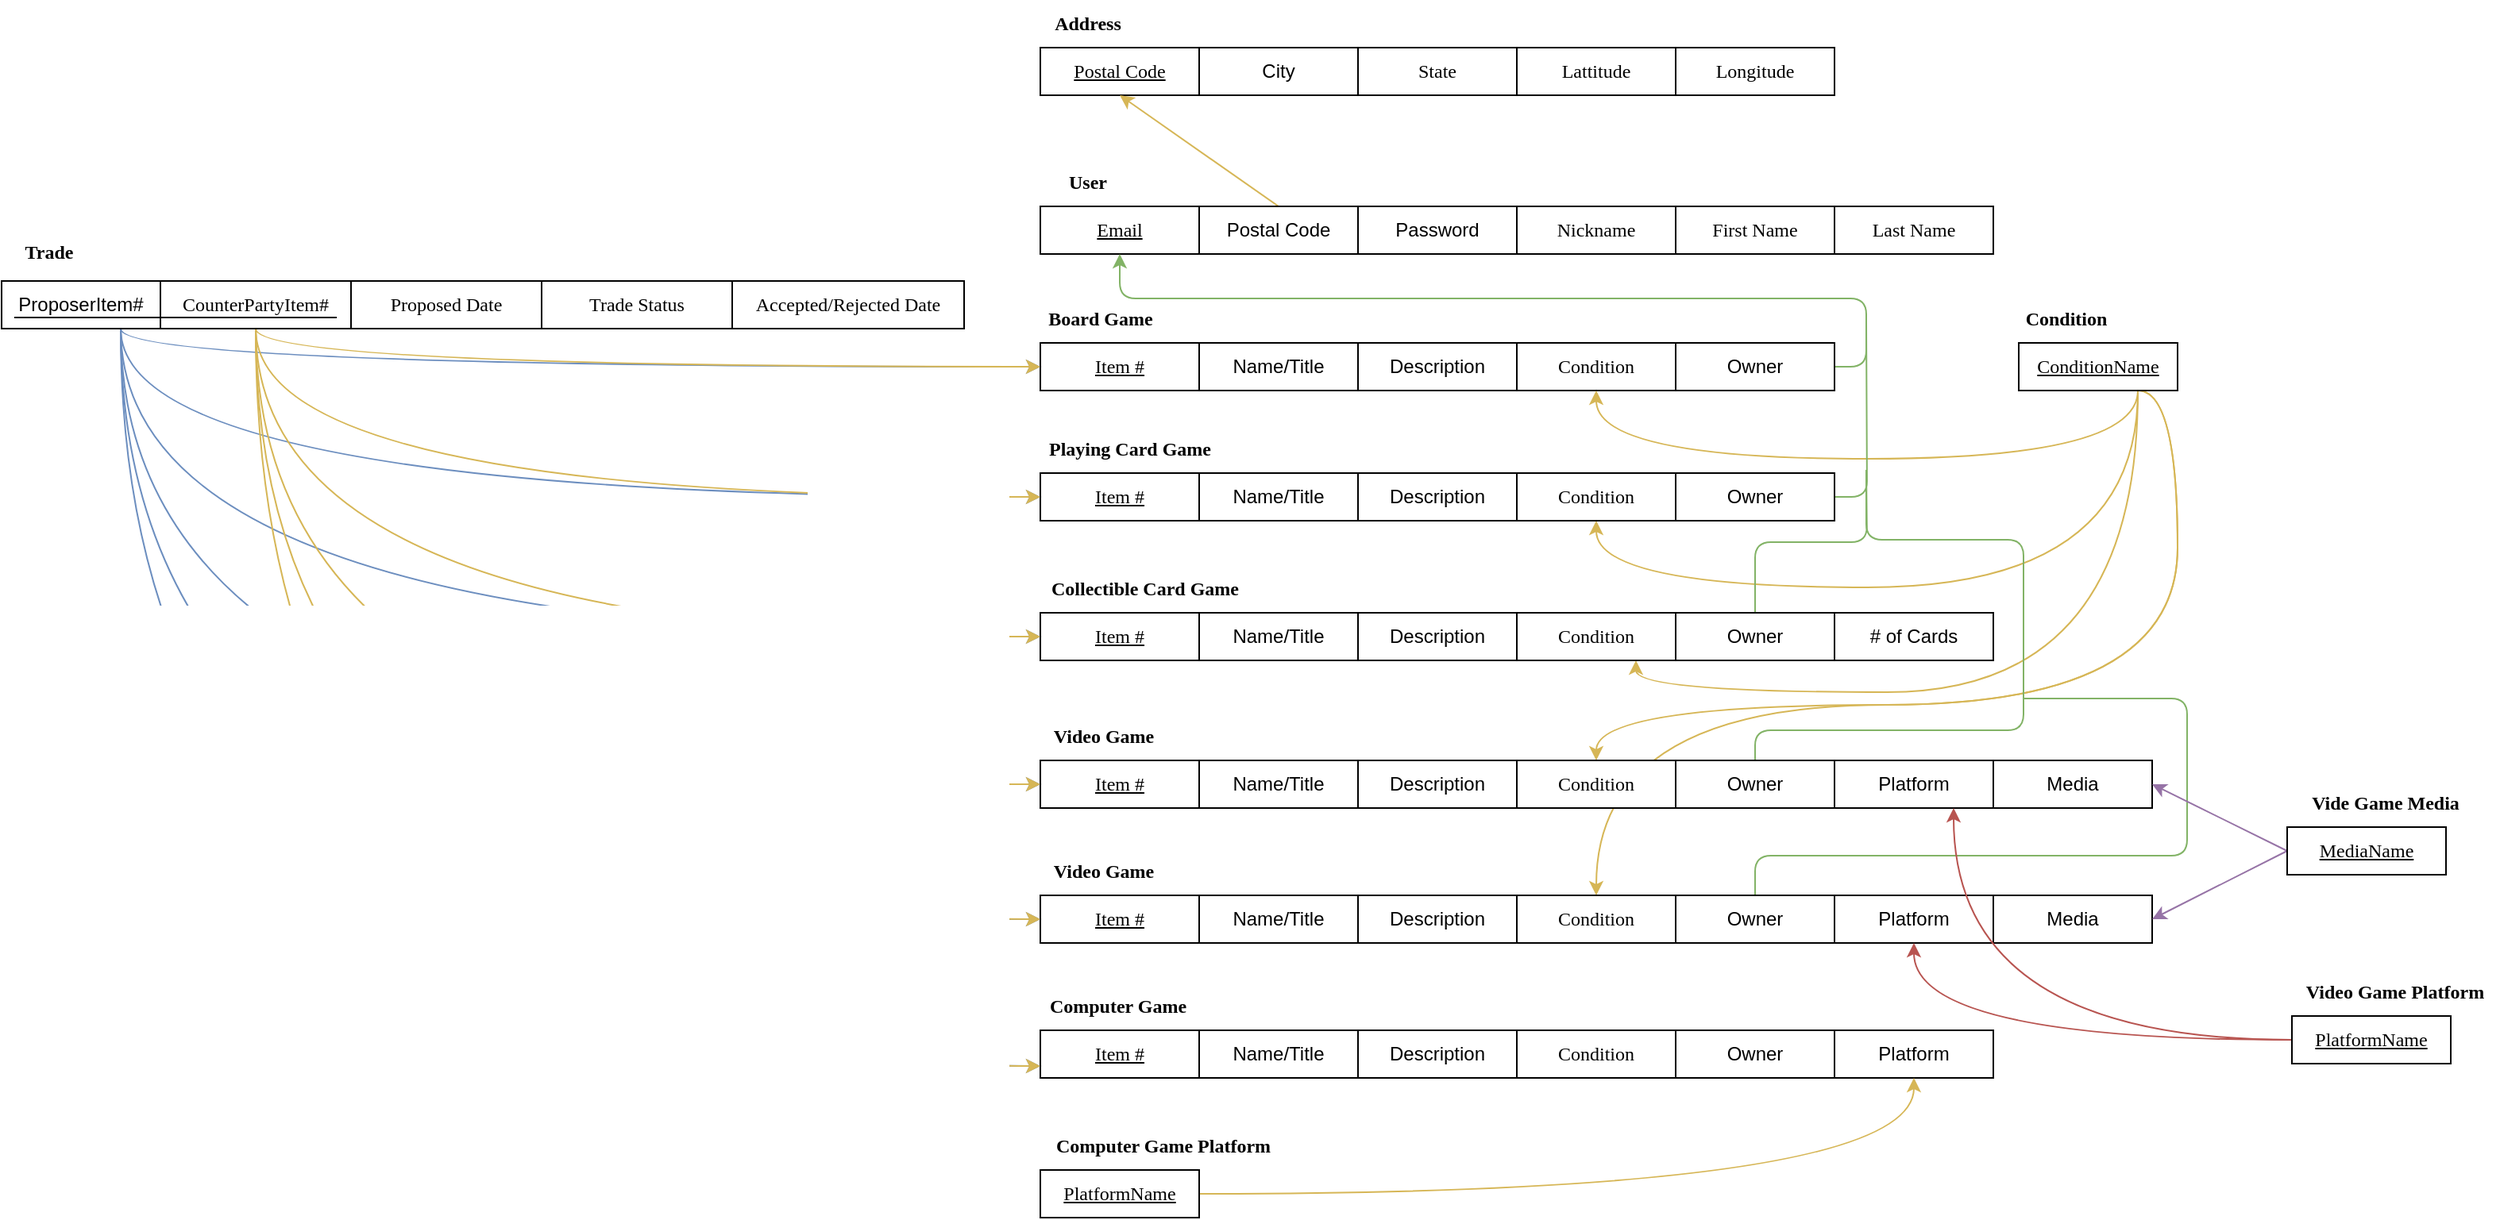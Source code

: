 <mxfile version="19.0.3" type="device"><diagram id="5TQgsIjVeaRT8SETob6B" name="Page-1"><mxGraphModel dx="4655" dy="2143" grid="0" gridSize="10" guides="1" tooltips="1" connect="1" arrows="1" fold="1" page="1" pageScale="1" pageWidth="1100" pageHeight="850" math="0" shadow="0"><root><mxCell id="0"/><mxCell id="1" parent="0"/><mxCell id="jfzJJV8rDqZRPOIPBWc9-1" value="&lt;u&gt;&lt;font face=&quot;Comic Sans MS&quot;&gt;Postal Code&lt;/font&gt;&lt;/u&gt;" style="rounded=0;whiteSpace=wrap;html=1;" parent="1" vertex="1"><mxGeometry x="-192" y="64" width="100" height="30" as="geometry"/></mxCell><mxCell id="jfzJJV8rDqZRPOIPBWc9-2" value="City" style="rounded=0;whiteSpace=wrap;html=1;" parent="1" vertex="1"><mxGeometry x="-92" y="64" width="100" height="30" as="geometry"/></mxCell><mxCell id="jfzJJV8rDqZRPOIPBWc9-3" value="&lt;font face=&quot;Comic Sans MS&quot;&gt;State&lt;/font&gt;" style="rounded=0;whiteSpace=wrap;html=1;" parent="1" vertex="1"><mxGeometry x="8" y="64" width="100" height="30" as="geometry"/></mxCell><mxCell id="jfzJJV8rDqZRPOIPBWc9-4" value="&lt;font face=&quot;Comic Sans MS&quot;&gt;Lattitude&lt;/font&gt;" style="rounded=0;whiteSpace=wrap;html=1;" parent="1" vertex="1"><mxGeometry x="108" y="64" width="100" height="30" as="geometry"/></mxCell><mxCell id="jfzJJV8rDqZRPOIPBWc9-5" value="&lt;font face=&quot;Comic Sans MS&quot;&gt;Longitude&lt;/font&gt;" style="rounded=0;whiteSpace=wrap;html=1;" parent="1" vertex="1"><mxGeometry x="208" y="64" width="100" height="30" as="geometry"/></mxCell><mxCell id="jfzJJV8rDqZRPOIPBWc9-6" value="&lt;font face=&quot;Comic Sans MS&quot;&gt;&lt;b&gt;Address&lt;/b&gt;&lt;/font&gt;" style="text;html=1;strokeColor=none;fillColor=none;align=center;verticalAlign=middle;whiteSpace=wrap;rounded=0;" parent="1" vertex="1"><mxGeometry x="-192" y="34" width="60" height="30" as="geometry"/></mxCell><mxCell id="jfzJJV8rDqZRPOIPBWc9-7" value="&lt;u&gt;&lt;font face=&quot;Comic Sans MS&quot;&gt;Email&lt;/font&gt;&lt;/u&gt;" style="rounded=0;whiteSpace=wrap;html=1;" parent="1" vertex="1"><mxGeometry x="-192" y="164" width="100" height="30" as="geometry"/></mxCell><mxCell id="jfzJJV8rDqZRPOIPBWc9-8" value="Password" style="rounded=0;whiteSpace=wrap;html=1;" parent="1" vertex="1"><mxGeometry x="8" y="164" width="100" height="30" as="geometry"/></mxCell><mxCell id="jfzJJV8rDqZRPOIPBWc9-9" value="&lt;font face=&quot;Comic Sans MS&quot;&gt;Nickname&lt;/font&gt;" style="rounded=0;whiteSpace=wrap;html=1;" parent="1" vertex="1"><mxGeometry x="108" y="164" width="100" height="30" as="geometry"/></mxCell><mxCell id="jfzJJV8rDqZRPOIPBWc9-10" value="&lt;font face=&quot;Comic Sans MS&quot;&gt;First Name&lt;/font&gt;" style="rounded=0;whiteSpace=wrap;html=1;" parent="1" vertex="1"><mxGeometry x="208" y="164" width="100" height="30" as="geometry"/></mxCell><mxCell id="jfzJJV8rDqZRPOIPBWc9-11" value="&lt;font face=&quot;Comic Sans MS&quot;&gt;Last Name&lt;/font&gt;" style="rounded=0;whiteSpace=wrap;html=1;" parent="1" vertex="1"><mxGeometry x="308" y="164" width="100" height="30" as="geometry"/></mxCell><mxCell id="jfzJJV8rDqZRPOIPBWc9-12" value="&lt;font face=&quot;Comic Sans MS&quot;&gt;&lt;b&gt;User&lt;/b&gt;&lt;/font&gt;" style="text;html=1;strokeColor=none;fillColor=none;align=center;verticalAlign=middle;whiteSpace=wrap;rounded=0;" parent="1" vertex="1"><mxGeometry x="-192" y="134" width="60" height="30" as="geometry"/></mxCell><mxCell id="jfzJJV8rDqZRPOIPBWc9-20" style="orthogonalLoop=1;jettySize=auto;html=1;exitX=0.5;exitY=0;exitDx=0;exitDy=0;entryX=0.5;entryY=1;entryDx=0;entryDy=0;fontFamily=Comic Sans MS;fillColor=#fff2cc;strokeColor=#d6b656;" parent="1" source="jfzJJV8rDqZRPOIPBWc9-19" target="jfzJJV8rDqZRPOIPBWc9-1" edge="1"><mxGeometry relative="1" as="geometry"/></mxCell><mxCell id="jfzJJV8rDqZRPOIPBWc9-19" value="Postal Code" style="rounded=0;whiteSpace=wrap;html=1;" parent="1" vertex="1"><mxGeometry x="-92" y="164" width="100" height="30" as="geometry"/></mxCell><mxCell id="jfzJJV8rDqZRPOIPBWc9-21" value="&lt;u&gt;&lt;font face=&quot;Comic Sans MS&quot;&gt;Item #&lt;/font&gt;&lt;/u&gt;" style="rounded=0;whiteSpace=wrap;html=1;" parent="1" vertex="1"><mxGeometry x="-192" y="250" width="100" height="30" as="geometry"/></mxCell><mxCell id="jfzJJV8rDqZRPOIPBWc9-22" value="Description" style="rounded=0;whiteSpace=wrap;html=1;" parent="1" vertex="1"><mxGeometry x="8" y="250" width="100" height="30" as="geometry"/></mxCell><mxCell id="jfzJJV8rDqZRPOIPBWc9-23" value="&lt;font face=&quot;Comic Sans MS&quot;&gt;Condition&lt;/font&gt;" style="rounded=0;whiteSpace=wrap;html=1;" parent="1" vertex="1"><mxGeometry x="108" y="250" width="100" height="30" as="geometry"/></mxCell><mxCell id="jfzJJV8rDqZRPOIPBWc9-145" style="edgeStyle=orthogonalEdgeStyle;orthogonalLoop=1;jettySize=auto;html=1;exitX=1;exitY=0.5;exitDx=0;exitDy=0;entryX=0.5;entryY=1;entryDx=0;entryDy=0;fontFamily=Comic Sans MS;fillColor=#d5e8d4;strokeColor=#82b366;" parent="1" source="jfzJJV8rDqZRPOIPBWc9-24" target="jfzJJV8rDqZRPOIPBWc9-7" edge="1"><mxGeometry relative="1" as="geometry"/></mxCell><mxCell id="jfzJJV8rDqZRPOIPBWc9-24" value="Owner" style="rounded=0;whiteSpace=wrap;html=1;" parent="1" vertex="1"><mxGeometry x="208" y="250" width="100" height="30" as="geometry"/></mxCell><mxCell id="jfzJJV8rDqZRPOIPBWc9-26" value="&lt;font face=&quot;Comic Sans MS&quot;&gt;&lt;b&gt;Board Game&lt;/b&gt;&lt;/font&gt;" style="text;html=1;strokeColor=none;fillColor=none;align=center;verticalAlign=middle;whiteSpace=wrap;rounded=0;" parent="1" vertex="1"><mxGeometry x="-192" y="220" width="76" height="30" as="geometry"/></mxCell><mxCell id="jfzJJV8rDqZRPOIPBWc9-27" value="Name/Title" style="rounded=0;whiteSpace=wrap;html=1;" parent="1" vertex="1"><mxGeometry x="-92" y="250" width="100" height="30" as="geometry"/></mxCell><mxCell id="jfzJJV8rDqZRPOIPBWc9-108" style="edgeStyle=orthogonalEdgeStyle;curved=1;orthogonalLoop=1;jettySize=auto;html=1;exitX=0.75;exitY=1;exitDx=0;exitDy=0;entryX=0.5;entryY=1;entryDx=0;entryDy=0;fontFamily=Comic Sans MS;fillColor=#fff2cc;strokeColor=#d6b656;" parent="1" source="jfzJJV8rDqZRPOIPBWc9-28" target="jfzJJV8rDqZRPOIPBWc9-23" edge="1"><mxGeometry relative="1" as="geometry"><Array as="points"><mxPoint x="499" y="323"/><mxPoint x="158" y="323"/></Array></mxGeometry></mxCell><mxCell id="jfzJJV8rDqZRPOIPBWc9-109" style="edgeStyle=orthogonalEdgeStyle;curved=1;orthogonalLoop=1;jettySize=auto;html=1;exitX=0.75;exitY=1;exitDx=0;exitDy=0;entryX=0.5;entryY=1;entryDx=0;entryDy=0;fontFamily=Comic Sans MS;fillColor=#fff2cc;strokeColor=#d6b656;" parent="1" source="jfzJJV8rDqZRPOIPBWc9-28" target="jfzJJV8rDqZRPOIPBWc9-43" edge="1"><mxGeometry relative="1" as="geometry"><Array as="points"><mxPoint x="499" y="404"/><mxPoint x="158" y="404"/></Array></mxGeometry></mxCell><mxCell id="jfzJJV8rDqZRPOIPBWc9-110" style="edgeStyle=orthogonalEdgeStyle;curved=1;orthogonalLoop=1;jettySize=auto;html=1;exitX=0.75;exitY=1;exitDx=0;exitDy=0;entryX=0.75;entryY=1;entryDx=0;entryDy=0;fontFamily=Comic Sans MS;fillColor=#fff2cc;strokeColor=#d6b656;" parent="1" source="jfzJJV8rDqZRPOIPBWc9-28" target="jfzJJV8rDqZRPOIPBWc9-49" edge="1"><mxGeometry relative="1" as="geometry"/></mxCell><mxCell id="jfzJJV8rDqZRPOIPBWc9-111" style="edgeStyle=orthogonalEdgeStyle;curved=1;orthogonalLoop=1;jettySize=auto;html=1;exitX=0.75;exitY=1;exitDx=0;exitDy=0;entryX=0.5;entryY=0;entryDx=0;entryDy=0;fontFamily=Comic Sans MS;fillColor=#fff2cc;strokeColor=#d6b656;" parent="1" source="jfzJJV8rDqZRPOIPBWc9-28" target="jfzJJV8rDqZRPOIPBWc9-59" edge="1"><mxGeometry relative="1" as="geometry"><Array as="points"><mxPoint x="524" y="280"/><mxPoint x="524" y="478"/><mxPoint x="158" y="478"/></Array></mxGeometry></mxCell><mxCell id="jfzJJV8rDqZRPOIPBWc9-113" style="edgeStyle=orthogonalEdgeStyle;curved=1;orthogonalLoop=1;jettySize=auto;html=1;exitX=0.75;exitY=1;exitDx=0;exitDy=0;entryX=0.5;entryY=0;entryDx=0;entryDy=0;fontFamily=Comic Sans MS;fillColor=#fff2cc;strokeColor=#d6b656;" parent="1" source="jfzJJV8rDqZRPOIPBWc9-28" target="jfzJJV8rDqZRPOIPBWc9-68" edge="1"><mxGeometry relative="1" as="geometry"><Array as="points"><mxPoint x="524" y="280"/><mxPoint x="524" y="478"/><mxPoint x="158" y="478"/></Array></mxGeometry></mxCell><mxCell id="jfzJJV8rDqZRPOIPBWc9-28" value="&lt;u&gt;&lt;font face=&quot;Comic Sans MS&quot;&gt;ConditionName&lt;/font&gt;&lt;/u&gt;" style="rounded=0;whiteSpace=wrap;html=1;" parent="1" vertex="1"><mxGeometry x="424" y="250" width="100" height="30" as="geometry"/></mxCell><mxCell id="jfzJJV8rDqZRPOIPBWc9-33" value="&lt;font face=&quot;Comic Sans MS&quot;&gt;&lt;b&gt;Condition&lt;/b&gt;&lt;/font&gt;" style="text;html=1;strokeColor=none;fillColor=none;align=center;verticalAlign=middle;whiteSpace=wrap;rounded=0;" parent="1" vertex="1"><mxGeometry x="424" y="220" width="60" height="30" as="geometry"/></mxCell><mxCell id="jfzJJV8rDqZRPOIPBWc9-41" value="&lt;u&gt;&lt;font face=&quot;Comic Sans MS&quot;&gt;Item #&lt;/font&gt;&lt;/u&gt;" style="rounded=0;whiteSpace=wrap;html=1;" parent="1" vertex="1"><mxGeometry x="-192" y="332" width="100" height="30" as="geometry"/></mxCell><mxCell id="jfzJJV8rDqZRPOIPBWc9-42" value="Description" style="rounded=0;whiteSpace=wrap;html=1;" parent="1" vertex="1"><mxGeometry x="8" y="332" width="100" height="30" as="geometry"/></mxCell><mxCell id="jfzJJV8rDqZRPOIPBWc9-43" value="&lt;font face=&quot;Comic Sans MS&quot;&gt;Condition&lt;/font&gt;" style="rounded=0;whiteSpace=wrap;html=1;" parent="1" vertex="1"><mxGeometry x="108" y="332" width="100" height="30" as="geometry"/></mxCell><mxCell id="jfzJJV8rDqZRPOIPBWc9-146" style="edgeStyle=orthogonalEdgeStyle;orthogonalLoop=1;jettySize=auto;html=1;exitX=1;exitY=0.5;exitDx=0;exitDy=0;fontFamily=Comic Sans MS;strokeColor=none;endArrow=none;endFill=0;" parent="1" source="jfzJJV8rDqZRPOIPBWc9-44" edge="1"><mxGeometry relative="1" as="geometry"><mxPoint x="328" y="231" as="targetPoint"/></mxGeometry></mxCell><mxCell id="jfzJJV8rDqZRPOIPBWc9-147" style="edgeStyle=orthogonalEdgeStyle;orthogonalLoop=1;jettySize=auto;html=1;exitX=1;exitY=0.5;exitDx=0;exitDy=0;fontFamily=Comic Sans MS;endArrow=none;endFill=0;fillColor=#d5e8d4;strokeColor=#82b366;" parent="1" source="jfzJJV8rDqZRPOIPBWc9-44" edge="1"><mxGeometry relative="1" as="geometry"><mxPoint x="328" y="236" as="targetPoint"/></mxGeometry></mxCell><mxCell id="jfzJJV8rDqZRPOIPBWc9-44" value="Owner" style="rounded=0;whiteSpace=wrap;html=1;" parent="1" vertex="1"><mxGeometry x="208" y="332" width="100" height="30" as="geometry"/></mxCell><mxCell id="jfzJJV8rDqZRPOIPBWc9-45" value="&lt;font face=&quot;Comic Sans MS&quot;&gt;&lt;b&gt;Playing Card Game&lt;/b&gt;&lt;/font&gt;" style="text;html=1;strokeColor=none;fillColor=none;align=center;verticalAlign=middle;whiteSpace=wrap;rounded=0;" parent="1" vertex="1"><mxGeometry x="-192" y="302" width="113" height="30" as="geometry"/></mxCell><mxCell id="jfzJJV8rDqZRPOIPBWc9-46" value="Name/Title" style="rounded=0;whiteSpace=wrap;html=1;" parent="1" vertex="1"><mxGeometry x="-92" y="332" width="100" height="30" as="geometry"/></mxCell><mxCell id="jfzJJV8rDqZRPOIPBWc9-47" value="&lt;u&gt;&lt;font face=&quot;Comic Sans MS&quot;&gt;Item #&lt;/font&gt;&lt;/u&gt;" style="rounded=0;whiteSpace=wrap;html=1;" parent="1" vertex="1"><mxGeometry x="-192" y="420" width="100" height="30" as="geometry"/></mxCell><mxCell id="jfzJJV8rDqZRPOIPBWc9-48" value="Description" style="rounded=0;whiteSpace=wrap;html=1;" parent="1" vertex="1"><mxGeometry x="8" y="420" width="100" height="30" as="geometry"/></mxCell><mxCell id="jfzJJV8rDqZRPOIPBWc9-49" value="&lt;font face=&quot;Comic Sans MS&quot;&gt;Condition&lt;/font&gt;" style="rounded=0;whiteSpace=wrap;html=1;" parent="1" vertex="1"><mxGeometry x="108" y="420" width="100" height="30" as="geometry"/></mxCell><mxCell id="jfzJJV8rDqZRPOIPBWc9-148" style="edgeStyle=orthogonalEdgeStyle;orthogonalLoop=1;jettySize=auto;html=1;exitX=0.5;exitY=0;exitDx=0;exitDy=0;fontFamily=Comic Sans MS;endArrow=none;endFill=0;fillColor=#d5e8d4;strokeColor=#82b366;" parent="1" source="jfzJJV8rDqZRPOIPBWc9-50" edge="1"><mxGeometry relative="1" as="geometry"><mxPoint x="328" y="330" as="targetPoint"/></mxGeometry></mxCell><mxCell id="jfzJJV8rDqZRPOIPBWc9-50" value="Owner" style="rounded=0;whiteSpace=wrap;html=1;" parent="1" vertex="1"><mxGeometry x="208" y="420" width="100" height="30" as="geometry"/></mxCell><mxCell id="jfzJJV8rDqZRPOIPBWc9-51" value="&lt;font face=&quot;Comic Sans MS&quot;&gt;&lt;b&gt;Collectible Card Game&lt;/b&gt;&lt;/font&gt;" style="text;html=1;strokeColor=none;fillColor=none;align=center;verticalAlign=middle;whiteSpace=wrap;rounded=0;" parent="1" vertex="1"><mxGeometry x="-192" y="390" width="132" height="30" as="geometry"/></mxCell><mxCell id="jfzJJV8rDqZRPOIPBWc9-52" value="Name/Title" style="rounded=0;whiteSpace=wrap;html=1;" parent="1" vertex="1"><mxGeometry x="-92" y="420" width="100" height="30" as="geometry"/></mxCell><mxCell id="jfzJJV8rDqZRPOIPBWc9-53" value="# of Cards" style="rounded=0;whiteSpace=wrap;html=1;" parent="1" vertex="1"><mxGeometry x="308" y="420" width="100" height="30" as="geometry"/></mxCell><mxCell id="jfzJJV8rDqZRPOIPBWc9-57" value="&lt;u&gt;&lt;font face=&quot;Comic Sans MS&quot;&gt;Item #&lt;/font&gt;&lt;/u&gt;" style="rounded=0;whiteSpace=wrap;html=1;" parent="1" vertex="1"><mxGeometry x="-192" y="513" width="100" height="30" as="geometry"/></mxCell><mxCell id="jfzJJV8rDqZRPOIPBWc9-58" value="Description" style="rounded=0;whiteSpace=wrap;html=1;" parent="1" vertex="1"><mxGeometry x="8" y="513" width="100" height="30" as="geometry"/></mxCell><mxCell id="jfzJJV8rDqZRPOIPBWc9-59" value="&lt;font face=&quot;Comic Sans MS&quot;&gt;Condition&lt;/font&gt;" style="rounded=0;whiteSpace=wrap;html=1;" parent="1" vertex="1"><mxGeometry x="108" y="513" width="100" height="30" as="geometry"/></mxCell><mxCell id="jfzJJV8rDqZRPOIPBWc9-149" style="edgeStyle=orthogonalEdgeStyle;orthogonalLoop=1;jettySize=auto;html=1;exitX=0.5;exitY=0;exitDx=0;exitDy=0;fontFamily=Comic Sans MS;endArrow=none;endFill=0;fillColor=#d5e8d4;strokeColor=#82b366;" parent="1" source="jfzJJV8rDqZRPOIPBWc9-60" edge="1"><mxGeometry relative="1" as="geometry"><mxPoint x="328" y="330" as="targetPoint"/><Array as="points"><mxPoint x="258" y="494"/><mxPoint x="427" y="494"/><mxPoint x="427" y="374"/><mxPoint x="328" y="374"/></Array></mxGeometry></mxCell><mxCell id="jfzJJV8rDqZRPOIPBWc9-60" value="Owner" style="rounded=0;whiteSpace=wrap;html=1;" parent="1" vertex="1"><mxGeometry x="208" y="513" width="100" height="30" as="geometry"/></mxCell><mxCell id="jfzJJV8rDqZRPOIPBWc9-61" value="&lt;font face=&quot;Comic Sans MS&quot;&gt;&lt;b&gt;Video Game&lt;/b&gt;&lt;/font&gt;" style="text;html=1;strokeColor=none;fillColor=none;align=center;verticalAlign=middle;whiteSpace=wrap;rounded=0;" parent="1" vertex="1"><mxGeometry x="-192" y="483" width="80" height="30" as="geometry"/></mxCell><mxCell id="jfzJJV8rDqZRPOIPBWc9-62" value="Name/Title" style="rounded=0;whiteSpace=wrap;html=1;" parent="1" vertex="1"><mxGeometry x="-92" y="513" width="100" height="30" as="geometry"/></mxCell><mxCell id="jfzJJV8rDqZRPOIPBWc9-63" value="Platform" style="rounded=0;whiteSpace=wrap;html=1;" parent="1" vertex="1"><mxGeometry x="308" y="513" width="100" height="30" as="geometry"/></mxCell><mxCell id="jfzJJV8rDqZRPOIPBWc9-65" value="Media" style="rounded=0;whiteSpace=wrap;html=1;" parent="1" vertex="1"><mxGeometry x="408" y="513" width="100" height="30" as="geometry"/></mxCell><mxCell id="jfzJJV8rDqZRPOIPBWc9-66" value="&lt;u&gt;&lt;font face=&quot;Comic Sans MS&quot;&gt;Item #&lt;/font&gt;&lt;/u&gt;" style="rounded=0;whiteSpace=wrap;html=1;" parent="1" vertex="1"><mxGeometry x="-192" y="598" width="100" height="30" as="geometry"/></mxCell><mxCell id="jfzJJV8rDqZRPOIPBWc9-67" value="Description" style="rounded=0;whiteSpace=wrap;html=1;" parent="1" vertex="1"><mxGeometry x="8" y="598" width="100" height="30" as="geometry"/></mxCell><mxCell id="jfzJJV8rDqZRPOIPBWc9-68" value="&lt;font face=&quot;Comic Sans MS&quot;&gt;Condition&lt;/font&gt;" style="rounded=0;whiteSpace=wrap;html=1;" parent="1" vertex="1"><mxGeometry x="108" y="598" width="100" height="30" as="geometry"/></mxCell><mxCell id="jfzJJV8rDqZRPOIPBWc9-150" style="edgeStyle=orthogonalEdgeStyle;orthogonalLoop=1;jettySize=auto;html=1;exitX=0.5;exitY=0;exitDx=0;exitDy=0;fontFamily=Comic Sans MS;endArrow=none;endFill=0;fillColor=#d5e8d4;strokeColor=#82b366;" parent="1" source="jfzJJV8rDqZRPOIPBWc9-69" edge="1"><mxGeometry relative="1" as="geometry"><mxPoint x="427" y="474" as="targetPoint"/><Array as="points"><mxPoint x="258" y="573"/><mxPoint x="530" y="573"/><mxPoint x="530" y="474"/></Array></mxGeometry></mxCell><mxCell id="jfzJJV8rDqZRPOIPBWc9-69" value="Owner" style="rounded=0;whiteSpace=wrap;html=1;" parent="1" vertex="1"><mxGeometry x="208" y="598" width="100" height="30" as="geometry"/></mxCell><mxCell id="jfzJJV8rDqZRPOIPBWc9-70" value="&lt;font face=&quot;Comic Sans MS&quot;&gt;&lt;b&gt;Video Game&lt;/b&gt;&lt;/font&gt;" style="text;html=1;strokeColor=none;fillColor=none;align=center;verticalAlign=middle;whiteSpace=wrap;rounded=0;" parent="1" vertex="1"><mxGeometry x="-192" y="568" width="80" height="30" as="geometry"/></mxCell><mxCell id="jfzJJV8rDqZRPOIPBWc9-71" value="Name/Title" style="rounded=0;whiteSpace=wrap;html=1;" parent="1" vertex="1"><mxGeometry x="-92" y="598" width="100" height="30" as="geometry"/></mxCell><mxCell id="jfzJJV8rDqZRPOIPBWc9-72" value="Platform" style="rounded=0;whiteSpace=wrap;html=1;" parent="1" vertex="1"><mxGeometry x="308" y="598" width="100" height="30" as="geometry"/></mxCell><mxCell id="jfzJJV8rDqZRPOIPBWc9-73" value="Media" style="rounded=0;whiteSpace=wrap;html=1;" parent="1" vertex="1"><mxGeometry x="408" y="598" width="100" height="30" as="geometry"/></mxCell><mxCell id="jfzJJV8rDqZRPOIPBWc9-82" style="orthogonalLoop=1;jettySize=auto;html=1;exitX=0;exitY=0.5;exitDx=0;exitDy=0;fontFamily=Comic Sans MS;entryX=0.75;entryY=1;entryDx=0;entryDy=0;edgeStyle=orthogonalEdgeStyle;curved=1;fillColor=#f8cecc;strokeColor=#b85450;" parent="1" source="jfzJJV8rDqZRPOIPBWc9-80" target="jfzJJV8rDqZRPOIPBWc9-63" edge="1"><mxGeometry relative="1" as="geometry"/></mxCell><mxCell id="jfzJJV8rDqZRPOIPBWc9-83" style="edgeStyle=orthogonalEdgeStyle;curved=1;orthogonalLoop=1;jettySize=auto;html=1;exitX=0;exitY=0.5;exitDx=0;exitDy=0;entryX=0.5;entryY=1;entryDx=0;entryDy=0;fontFamily=Comic Sans MS;fillColor=#f8cecc;strokeColor=#b85450;" parent="1" source="jfzJJV8rDqZRPOIPBWc9-80" target="jfzJJV8rDqZRPOIPBWc9-72" edge="1"><mxGeometry relative="1" as="geometry"/></mxCell><mxCell id="jfzJJV8rDqZRPOIPBWc9-80" value="&lt;u&gt;&lt;font face=&quot;Comic Sans MS&quot;&gt;PlatformName&lt;/font&gt;&lt;/u&gt;" style="rounded=0;whiteSpace=wrap;html=1;" parent="1" vertex="1"><mxGeometry x="596" y="674" width="100" height="30" as="geometry"/></mxCell><mxCell id="jfzJJV8rDqZRPOIPBWc9-81" value="&lt;font face=&quot;Comic Sans MS&quot;&gt;&lt;b&gt;Video Game Platform&lt;/b&gt;&lt;/font&gt;" style="text;html=1;strokeColor=none;fillColor=none;align=center;verticalAlign=middle;whiteSpace=wrap;rounded=0;" parent="1" vertex="1"><mxGeometry x="596" y="644" width="130" height="30" as="geometry"/></mxCell><mxCell id="jfzJJV8rDqZRPOIPBWc9-87" style="orthogonalLoop=1;jettySize=auto;html=1;exitX=0;exitY=0.5;exitDx=0;exitDy=0;entryX=1;entryY=0.5;entryDx=0;entryDy=0;fontFamily=Comic Sans MS;rounded=0;fillColor=#e1d5e7;strokeColor=#9673a6;" parent="1" source="jfzJJV8rDqZRPOIPBWc9-85" target="jfzJJV8rDqZRPOIPBWc9-65" edge="1"><mxGeometry relative="1" as="geometry"/></mxCell><mxCell id="jfzJJV8rDqZRPOIPBWc9-88" style="rounded=0;orthogonalLoop=1;jettySize=auto;html=1;entryX=1;entryY=0.5;entryDx=0;entryDy=0;fontFamily=Comic Sans MS;fillColor=#e1d5e7;strokeColor=#9673a6;exitX=0;exitY=0.5;exitDx=0;exitDy=0;" parent="1" source="jfzJJV8rDqZRPOIPBWc9-85" target="jfzJJV8rDqZRPOIPBWc9-73" edge="1"><mxGeometry relative="1" as="geometry"><mxPoint x="633" y="528" as="sourcePoint"/></mxGeometry></mxCell><mxCell id="jfzJJV8rDqZRPOIPBWc9-85" value="&lt;u&gt;&lt;font face=&quot;Comic Sans MS&quot;&gt;MediaName&lt;/font&gt;&lt;/u&gt;" style="rounded=0;whiteSpace=wrap;html=1;" parent="1" vertex="1"><mxGeometry x="593" y="555" width="100" height="30" as="geometry"/></mxCell><mxCell id="jfzJJV8rDqZRPOIPBWc9-86" value="&lt;font face=&quot;Comic Sans MS&quot;&gt;&lt;b&gt;Vide Game Media&lt;/b&gt;&lt;/font&gt;" style="text;html=1;strokeColor=none;fillColor=none;align=center;verticalAlign=middle;whiteSpace=wrap;rounded=0;" parent="1" vertex="1"><mxGeometry x="593" y="525" width="124" height="30" as="geometry"/></mxCell><mxCell id="jfzJJV8rDqZRPOIPBWc9-97" value="&lt;u&gt;&lt;font face=&quot;Comic Sans MS&quot;&gt;Item #&lt;/font&gt;&lt;/u&gt;" style="rounded=0;whiteSpace=wrap;html=1;" parent="1" vertex="1"><mxGeometry x="-192" y="683" width="100" height="30" as="geometry"/></mxCell><mxCell id="jfzJJV8rDqZRPOIPBWc9-98" value="Description" style="rounded=0;whiteSpace=wrap;html=1;" parent="1" vertex="1"><mxGeometry x="8" y="683" width="100" height="30" as="geometry"/></mxCell><mxCell id="jfzJJV8rDqZRPOIPBWc9-99" value="&lt;font face=&quot;Comic Sans MS&quot;&gt;Condition&lt;/font&gt;" style="rounded=0;whiteSpace=wrap;html=1;" parent="1" vertex="1"><mxGeometry x="108" y="683" width="100" height="30" as="geometry"/></mxCell><mxCell id="jfzJJV8rDqZRPOIPBWc9-100" value="Owner" style="rounded=0;whiteSpace=wrap;html=1;" parent="1" vertex="1"><mxGeometry x="208" y="683" width="100" height="30" as="geometry"/></mxCell><mxCell id="jfzJJV8rDqZRPOIPBWc9-101" value="&lt;font face=&quot;Comic Sans MS&quot;&gt;&lt;b&gt;Computer Game&lt;/b&gt;&lt;/font&gt;" style="text;html=1;strokeColor=none;fillColor=none;align=center;verticalAlign=middle;whiteSpace=wrap;rounded=0;" parent="1" vertex="1"><mxGeometry x="-192" y="653" width="98" height="30" as="geometry"/></mxCell><mxCell id="jfzJJV8rDqZRPOIPBWc9-102" value="Name/Title" style="rounded=0;whiteSpace=wrap;html=1;" parent="1" vertex="1"><mxGeometry x="-92" y="683" width="100" height="30" as="geometry"/></mxCell><mxCell id="jfzJJV8rDqZRPOIPBWc9-103" value="Platform" style="rounded=0;whiteSpace=wrap;html=1;" parent="1" vertex="1"><mxGeometry x="308" y="683" width="100" height="30" as="geometry"/></mxCell><mxCell id="jfzJJV8rDqZRPOIPBWc9-107" style="edgeStyle=orthogonalEdgeStyle;curved=1;orthogonalLoop=1;jettySize=auto;html=1;exitX=1;exitY=0.5;exitDx=0;exitDy=0;entryX=0.5;entryY=1;entryDx=0;entryDy=0;fontFamily=Comic Sans MS;fillColor=#fff2cc;strokeColor=#d6b656;" parent="1" source="jfzJJV8rDqZRPOIPBWc9-105" target="jfzJJV8rDqZRPOIPBWc9-103" edge="1"><mxGeometry relative="1" as="geometry"/></mxCell><mxCell id="jfzJJV8rDqZRPOIPBWc9-105" value="&lt;u&gt;&lt;font face=&quot;Comic Sans MS&quot;&gt;PlatformName&lt;/font&gt;&lt;/u&gt;" style="rounded=0;whiteSpace=wrap;html=1;" parent="1" vertex="1"><mxGeometry x="-192" y="771" width="100" height="30" as="geometry"/></mxCell><mxCell id="jfzJJV8rDqZRPOIPBWc9-106" value="&lt;font face=&quot;Comic Sans MS&quot;&gt;&lt;b&gt;Computer Game Platform&lt;/b&gt;&lt;/font&gt;" style="text;html=1;strokeColor=none;fillColor=none;align=center;verticalAlign=middle;whiteSpace=wrap;rounded=0;" parent="1" vertex="1"><mxGeometry x="-192" y="741" width="155" height="30" as="geometry"/></mxCell><mxCell id="jfzJJV8rDqZRPOIPBWc9-131" style="edgeStyle=orthogonalEdgeStyle;curved=1;orthogonalLoop=1;jettySize=auto;html=1;exitX=0.75;exitY=1;exitDx=0;exitDy=0;entryX=0;entryY=0.5;entryDx=0;entryDy=0;fontFamily=Comic Sans MS;fillColor=#dae8fc;strokeColor=#6c8ebf;" parent="1" source="jfzJJV8rDqZRPOIPBWc9-115" target="jfzJJV8rDqZRPOIPBWc9-41" edge="1"><mxGeometry relative="1" as="geometry"/></mxCell><mxCell id="jfzJJV8rDqZRPOIPBWc9-132" style="edgeStyle=orthogonalEdgeStyle;curved=1;orthogonalLoop=1;jettySize=auto;html=1;exitX=0.75;exitY=1;exitDx=0;exitDy=0;entryX=0;entryY=0.5;entryDx=0;entryDy=0;fontFamily=Comic Sans MS;fillColor=#dae8fc;strokeColor=#6c8ebf;" parent="1" source="jfzJJV8rDqZRPOIPBWc9-115" target="jfzJJV8rDqZRPOIPBWc9-21" edge="1"><mxGeometry relative="1" as="geometry"/></mxCell><mxCell id="jfzJJV8rDqZRPOIPBWc9-133" style="edgeStyle=orthogonalEdgeStyle;curved=1;orthogonalLoop=1;jettySize=auto;html=1;exitX=0.75;exitY=1;exitDx=0;exitDy=0;entryX=0;entryY=0.5;entryDx=0;entryDy=0;fontFamily=Comic Sans MS;fillColor=#dae8fc;strokeColor=#6c8ebf;" parent="1" source="jfzJJV8rDqZRPOIPBWc9-115" target="jfzJJV8rDqZRPOIPBWc9-47" edge="1"><mxGeometry relative="1" as="geometry"/></mxCell><mxCell id="jfzJJV8rDqZRPOIPBWc9-134" style="edgeStyle=orthogonalEdgeStyle;curved=1;orthogonalLoop=1;jettySize=auto;html=1;exitX=0.75;exitY=1;exitDx=0;exitDy=0;entryX=0;entryY=0.5;entryDx=0;entryDy=0;fontFamily=Comic Sans MS;fillColor=#dae8fc;strokeColor=#6c8ebf;" parent="1" source="jfzJJV8rDqZRPOIPBWc9-115" target="jfzJJV8rDqZRPOIPBWc9-57" edge="1"><mxGeometry relative="1" as="geometry"/></mxCell><mxCell id="jfzJJV8rDqZRPOIPBWc9-135" style="edgeStyle=orthogonalEdgeStyle;curved=1;orthogonalLoop=1;jettySize=auto;html=1;exitX=0.75;exitY=1;exitDx=0;exitDy=0;entryX=0;entryY=0.5;entryDx=0;entryDy=0;fontFamily=Comic Sans MS;fillColor=#dae8fc;strokeColor=#6c8ebf;" parent="1" source="jfzJJV8rDqZRPOIPBWc9-115" target="jfzJJV8rDqZRPOIPBWc9-66" edge="1"><mxGeometry relative="1" as="geometry"/></mxCell><mxCell id="jfzJJV8rDqZRPOIPBWc9-136" style="edgeStyle=orthogonalEdgeStyle;curved=1;orthogonalLoop=1;jettySize=auto;html=1;exitX=0.75;exitY=1;exitDx=0;exitDy=0;entryX=0;entryY=0.75;entryDx=0;entryDy=0;fontFamily=Comic Sans MS;fillColor=#dae8fc;strokeColor=#6c8ebf;" parent="1" source="jfzJJV8rDqZRPOIPBWc9-115" target="jfzJJV8rDqZRPOIPBWc9-97" edge="1"><mxGeometry relative="1" as="geometry"/></mxCell><mxCell id="jfzJJV8rDqZRPOIPBWc9-137" style="edgeStyle=orthogonalEdgeStyle;curved=1;orthogonalLoop=1;jettySize=auto;html=1;exitX=0.5;exitY=1;exitDx=0;exitDy=0;entryX=0;entryY=0.5;entryDx=0;entryDy=0;fontFamily=Comic Sans MS;fillColor=#fff2cc;strokeColor=#d6b656;" parent="1" source="jfzJJV8rDqZRPOIPBWc9-117" target="jfzJJV8rDqZRPOIPBWc9-21" edge="1"><mxGeometry relative="1" as="geometry"/></mxCell><mxCell id="jfzJJV8rDqZRPOIPBWc9-138" style="edgeStyle=orthogonalEdgeStyle;curved=1;orthogonalLoop=1;jettySize=auto;html=1;exitX=0.5;exitY=1;exitDx=0;exitDy=0;entryX=0;entryY=0.5;entryDx=0;entryDy=0;fontFamily=Comic Sans MS;fillColor=#fff2cc;strokeColor=#d6b656;" parent="1" source="jfzJJV8rDqZRPOIPBWc9-117" target="jfzJJV8rDqZRPOIPBWc9-41" edge="1"><mxGeometry relative="1" as="geometry"/></mxCell><mxCell id="jfzJJV8rDqZRPOIPBWc9-139" style="edgeStyle=orthogonalEdgeStyle;curved=1;orthogonalLoop=1;jettySize=auto;html=1;exitX=0.5;exitY=1;exitDx=0;exitDy=0;entryX=0;entryY=0.5;entryDx=0;entryDy=0;fontFamily=Comic Sans MS;fillColor=#fff2cc;strokeColor=#d6b656;" parent="1" source="jfzJJV8rDqZRPOIPBWc9-117" target="jfzJJV8rDqZRPOIPBWc9-47" edge="1"><mxGeometry relative="1" as="geometry"/></mxCell><mxCell id="jfzJJV8rDqZRPOIPBWc9-140" style="edgeStyle=orthogonalEdgeStyle;curved=1;orthogonalLoop=1;jettySize=auto;html=1;exitX=0.5;exitY=1;exitDx=0;exitDy=0;entryX=0;entryY=0.5;entryDx=0;entryDy=0;fontFamily=Comic Sans MS;fillColor=#fff2cc;strokeColor=#d6b656;" parent="1" source="jfzJJV8rDqZRPOIPBWc9-117" target="jfzJJV8rDqZRPOIPBWc9-57" edge="1"><mxGeometry relative="1" as="geometry"/></mxCell><mxCell id="jfzJJV8rDqZRPOIPBWc9-141" style="edgeStyle=orthogonalEdgeStyle;curved=1;orthogonalLoop=1;jettySize=auto;html=1;exitX=0.5;exitY=1;exitDx=0;exitDy=0;entryX=0;entryY=0.5;entryDx=0;entryDy=0;fontFamily=Comic Sans MS;fillColor=#fff2cc;strokeColor=#d6b656;" parent="1" source="jfzJJV8rDqZRPOIPBWc9-117" target="jfzJJV8rDqZRPOIPBWc9-66" edge="1"><mxGeometry relative="1" as="geometry"/></mxCell><mxCell id="jfzJJV8rDqZRPOIPBWc9-142" style="edgeStyle=orthogonalEdgeStyle;curved=1;orthogonalLoop=1;jettySize=auto;html=1;exitX=0.5;exitY=1;exitDx=0;exitDy=0;entryX=0;entryY=0.75;entryDx=0;entryDy=0;fontFamily=Comic Sans MS;fillColor=#fff2cc;strokeColor=#d6b656;" parent="1" source="jfzJJV8rDqZRPOIPBWc9-117" target="jfzJJV8rDqZRPOIPBWc9-97" edge="1"><mxGeometry relative="1" as="geometry"/></mxCell><mxCell id="jfzJJV8rDqZRPOIPBWc9-117" value="&lt;font face=&quot;Comic Sans MS&quot;&gt;CounterPartyItem#&lt;/font&gt;" style="rounded=0;whiteSpace=wrap;html=1;" parent="1" vertex="1"><mxGeometry x="-746" y="211" width="120" height="30" as="geometry"/></mxCell><mxCell id="jfzJJV8rDqZRPOIPBWc9-119" value="&lt;font face=&quot;Comic Sans MS&quot;&gt;&lt;b&gt;Trade&lt;/b&gt;&lt;/font&gt;" style="text;html=1;strokeColor=none;fillColor=none;align=center;verticalAlign=middle;whiteSpace=wrap;rounded=0;" parent="1" vertex="1"><mxGeometry x="-846" y="178" width="60" height="30" as="geometry"/></mxCell><mxCell id="jfzJJV8rDqZRPOIPBWc9-122" value="&lt;font face=&quot;Comic Sans MS&quot;&gt;Proposed Date&lt;/font&gt;" style="rounded=0;whiteSpace=wrap;html=1;" parent="1" vertex="1"><mxGeometry x="-626" y="211" width="120" height="30" as="geometry"/></mxCell><mxCell id="jfzJJV8rDqZRPOIPBWc9-123" value="&lt;font face=&quot;Comic Sans MS&quot;&gt;Trade Status&lt;/font&gt;" style="rounded=0;whiteSpace=wrap;html=1;" parent="1" vertex="1"><mxGeometry x="-506" y="211" width="120" height="30" as="geometry"/></mxCell><mxCell id="jfzJJV8rDqZRPOIPBWc9-124" value="&lt;font face=&quot;Comic Sans MS&quot;&gt;Accepted/Rejected Date&lt;/font&gt;" style="rounded=0;whiteSpace=wrap;html=1;" parent="1" vertex="1"><mxGeometry x="-386" y="211" width="146" height="30" as="geometry"/></mxCell><mxCell id="jfzJJV8rDqZRPOIPBWc9-115" value="ProposerItem#" style="rounded=0;whiteSpace=wrap;html=1;" parent="1" vertex="1"><mxGeometry x="-846" y="211" width="100" height="30" as="geometry"/></mxCell><mxCell id="jfzJJV8rDqZRPOIPBWc9-154" value="" style="endArrow=none;html=1;fontFamily=Comic Sans MS;" parent="1" edge="1"><mxGeometry width="50" height="50" relative="1" as="geometry"><mxPoint x="-838" y="234" as="sourcePoint"/><mxPoint x="-635" y="234" as="targetPoint"/></mxGeometry></mxCell></root></mxGraphModel></diagram></mxfile>